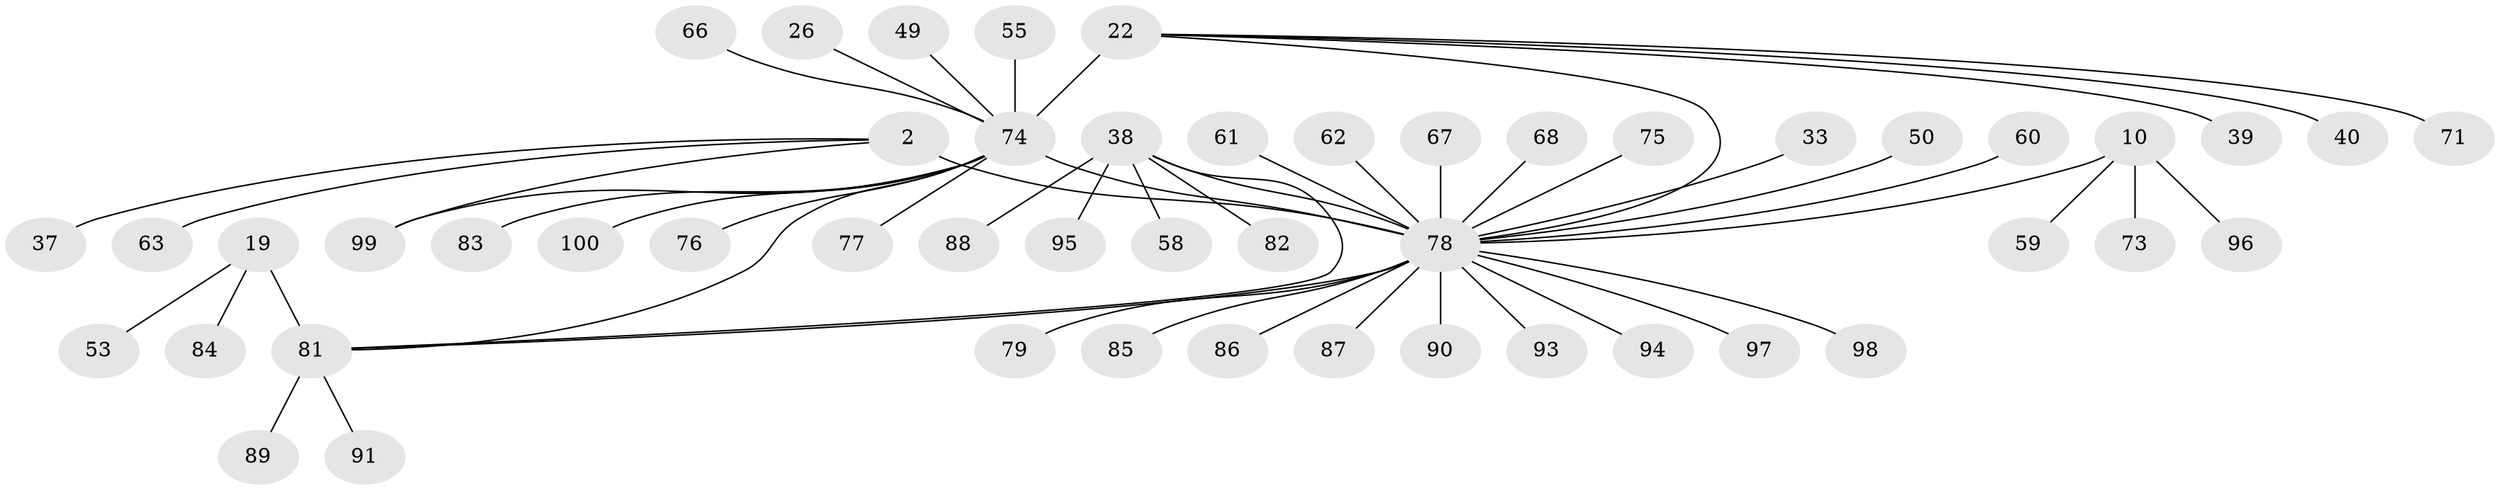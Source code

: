 // original degree distribution, {6: 0.04, 9: 0.04, 8: 0.09, 10: 0.03, 7: 0.02, 4: 0.02, 5: 0.01, 1: 0.55, 2: 0.16, 3: 0.04}
// Generated by graph-tools (version 1.1) at 2025/54/03/09/25 04:54:58]
// undirected, 50 vertices, 53 edges
graph export_dot {
graph [start="1"]
  node [color=gray90,style=filled];
  2 [super="+1"];
  10 [super="+9"];
  19 [super="+16"];
  22 [super="+21"];
  26;
  33 [super="+28"];
  37;
  38 [super="+36+15"];
  39 [super="+27"];
  40;
  49;
  50;
  53;
  55;
  58;
  59 [super="+42"];
  60;
  61;
  62;
  63;
  66;
  67;
  68;
  71;
  73;
  74 [super="+47+25"];
  75;
  76;
  77;
  78 [super="+72+41+64+70"];
  79;
  81 [super="+65"];
  82;
  83;
  84 [super="+56"];
  85;
  86 [super="+80"];
  87;
  88 [super="+35"];
  89;
  90;
  91;
  93;
  94;
  95 [super="+92"];
  96;
  97;
  98;
  99;
  100;
  2 -- 63;
  2 -- 99;
  2 -- 37;
  2 -- 78 [weight=7];
  10 -- 96;
  10 -- 73;
  10 -- 59;
  10 -- 78 [weight=8];
  19 -- 53;
  19 -- 84;
  19 -- 81 [weight=6];
  22 -- 78;
  22 -- 71;
  22 -- 40;
  22 -- 74 [weight=7];
  22 -- 39;
  26 -- 74;
  33 -- 78;
  38 -- 78 [weight=7];
  38 -- 82;
  38 -- 88;
  38 -- 58;
  38 -- 95;
  38 -- 81;
  49 -- 74;
  50 -- 78;
  55 -- 74;
  60 -- 78;
  61 -- 78;
  62 -- 78;
  66 -- 74;
  67 -- 78;
  68 -- 78;
  74 -- 99;
  74 -- 100;
  74 -- 76;
  74 -- 77;
  74 -- 83;
  74 -- 78 [weight=6];
  74 -- 81;
  75 -- 78;
  78 -- 97;
  78 -- 98;
  78 -- 79;
  78 -- 87;
  78 -- 90;
  78 -- 94;
  78 -- 85;
  78 -- 86;
  78 -- 93;
  78 -- 81 [weight=2];
  81 -- 89;
  81 -- 91;
}
